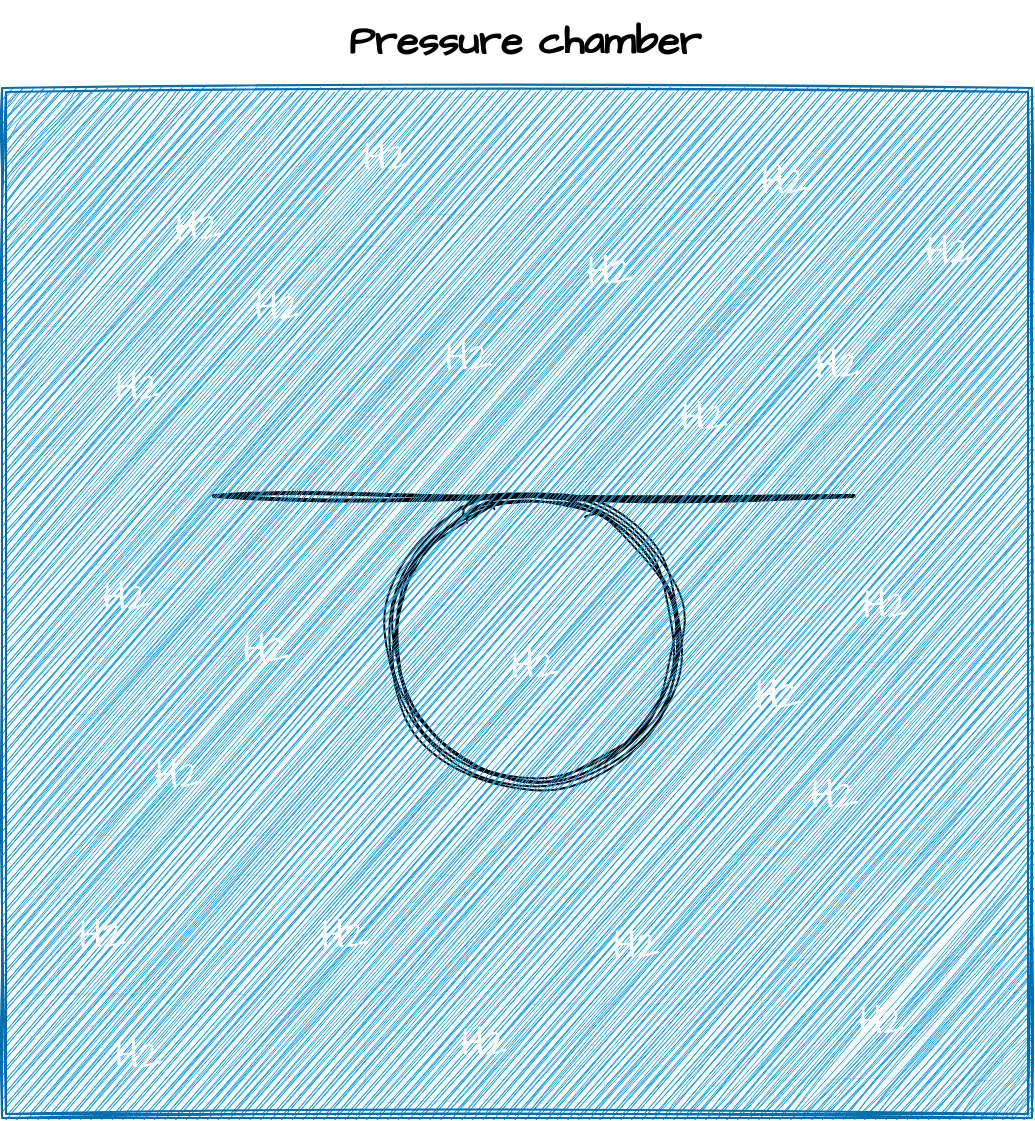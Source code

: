 <mxfile version="21.3.8" type="github">
  <diagram name="Page-1" id="ZCbka79NKukTzxoyXbcU">
    <mxGraphModel dx="1050" dy="1666" grid="0" gridSize="10" guides="1" tooltips="1" connect="1" arrows="1" fold="1" page="1" pageScale="1" pageWidth="850" pageHeight="1100" math="0" shadow="0">
      <root>
        <mxCell id="0" />
        <mxCell id="1" parent="0" />
        <mxCell id="iUoP0Xu3BoEwylhJ56-9-1" value="" style="ellipse;shape=doubleEllipse;whiteSpace=wrap;html=1;aspect=fixed;sketch=1;hachureGap=4;jiggle=2;curveFitting=1;fontFamily=Architects Daughter;fontSource=https%3A%2F%2Ffonts.googleapis.com%2Fcss%3Ffamily%3DArchitects%2BDaughter;fontSize=20;" vertex="1" parent="1">
          <mxGeometry x="375.5" y="224" width="149" height="149" as="geometry" />
        </mxCell>
        <mxCell id="iUoP0Xu3BoEwylhJ56-9-2" value="" style="line;strokeWidth=2;html=1;sketch=1;hachureGap=4;jiggle=2;curveFitting=1;fontFamily=Architects Daughter;fontSource=https%3A%2F%2Ffonts.googleapis.com%2Fcss%3Ffamily%3DArchitects%2BDaughter;fontSize=20;" vertex="1" parent="1">
          <mxGeometry x="290" y="222" width="160" height="10" as="geometry" />
        </mxCell>
        <mxCell id="iUoP0Xu3BoEwylhJ56-9-3" value="" style="line;strokeWidth=2;html=1;sketch=1;hachureGap=4;jiggle=2;curveFitting=1;fontFamily=Architects Daughter;fontSource=https%3A%2F%2Ffonts.googleapis.com%2Fcss%3Ffamily%3DArchitects%2BDaughter;fontSize=20;" vertex="1" parent="1">
          <mxGeometry x="450" y="223.5" width="160" height="7" as="geometry" />
        </mxCell>
        <mxCell id="iUoP0Xu3BoEwylhJ56-9-4" value="" style="shape=ext;double=1;whiteSpace=wrap;html=1;aspect=fixed;sketch=1;hachureGap=4;jiggle=2;curveFitting=1;fontFamily=Architects Daughter;fontSource=https%3A%2F%2Ffonts.googleapis.com%2Fcss%3Ffamily%3DArchitects%2BDaughter;fontSize=20;fillStyle=hachure;fillColor=#1ba1e2;strokeColor=#006EAF;fontColor=#ffffff;" vertex="1" parent="1">
          <mxGeometry x="184" y="23" width="515" height="515" as="geometry" />
        </mxCell>
        <mxCell id="iUoP0Xu3BoEwylhJ56-9-5" value="Pressure chamber" style="text;strokeColor=none;fillColor=none;html=1;fontSize=20;fontStyle=1;verticalAlign=middle;align=center;fontFamily=Architects Daughter;" vertex="1" parent="1">
          <mxGeometry x="395" y="-21" width="100" height="40" as="geometry" />
        </mxCell>
        <mxCell id="iUoP0Xu3BoEwylhJ56-9-8" value="H2" style="rounded=1;whiteSpace=wrap;html=1;sketch=1;hachureGap=4;jiggle=2;curveFitting=1;fontFamily=Architects Daughter;fontSource=https%3A%2F%2Ffonts.googleapis.com%2Fcss%3Ffamily%3DArchitects%2BDaughter;fontSize=20;glass=0;shadow=0;strokeWidth=0;fillColor=#1ba1e2;fontColor=#ffffff;strokeColor=#006EAF;" vertex="1" parent="1">
          <mxGeometry x="357" y="127" width="120" height="60" as="geometry" />
        </mxCell>
        <mxCell id="iUoP0Xu3BoEwylhJ56-9-9" value="H2" style="rounded=1;whiteSpace=wrap;html=1;sketch=1;hachureGap=4;jiggle=2;curveFitting=1;fontFamily=Architects Daughter;fontSource=https%3A%2F%2Ffonts.googleapis.com%2Fcss%3Ffamily%3DArchitects%2BDaughter;fontSize=20;glass=0;shadow=0;strokeWidth=0;fillColor=#1ba1e2;fontColor=#ffffff;strokeColor=#006EAF;" vertex="1" parent="1">
          <mxGeometry x="515" y="39" width="120" height="60" as="geometry" />
        </mxCell>
        <mxCell id="iUoP0Xu3BoEwylhJ56-9-10" value="H2" style="rounded=1;whiteSpace=wrap;html=1;sketch=1;hachureGap=4;jiggle=2;curveFitting=1;fontFamily=Architects Daughter;fontSource=https%3A%2F%2Ffonts.googleapis.com%2Fcss%3Ffamily%3DArchitects%2BDaughter;fontSize=20;glass=0;shadow=0;strokeWidth=0;fillColor=#1ba1e2;fontColor=#ffffff;strokeColor=#006EAF;" vertex="1" parent="1">
          <mxGeometry x="222" y="62" width="120" height="60" as="geometry" />
        </mxCell>
        <mxCell id="iUoP0Xu3BoEwylhJ56-9-11" value="H2" style="rounded=1;whiteSpace=wrap;html=1;sketch=1;hachureGap=4;jiggle=2;curveFitting=1;fontFamily=Architects Daughter;fontSource=https%3A%2F%2Ffonts.googleapis.com%2Fcss%3Ffamily%3DArchitects%2BDaughter;fontSize=20;glass=0;shadow=0;strokeWidth=0;fillColor=#1ba1e2;fontColor=#ffffff;strokeColor=#006EAF;" vertex="1" parent="1">
          <mxGeometry x="212" y="336" width="120" height="60" as="geometry" />
        </mxCell>
        <mxCell id="iUoP0Xu3BoEwylhJ56-9-12" value="H2" style="rounded=1;whiteSpace=wrap;html=1;sketch=1;hachureGap=4;jiggle=2;curveFitting=1;fontFamily=Architects Daughter;fontSource=https%3A%2F%2Ffonts.googleapis.com%2Fcss%3Ffamily%3DArchitects%2BDaughter;fontSize=20;glass=0;shadow=0;strokeWidth=0;fillColor=#1ba1e2;fontColor=#ffffff;strokeColor=#006EAF;" vertex="1" parent="1">
          <mxGeometry x="441" y="421" width="120" height="60" as="geometry" />
        </mxCell>
        <mxCell id="iUoP0Xu3BoEwylhJ56-9-13" value="H2" style="rounded=1;whiteSpace=wrap;html=1;sketch=1;hachureGap=4;jiggle=2;curveFitting=1;fontFamily=Architects Daughter;fontSource=https%3A%2F%2Ffonts.googleapis.com%2Fcss%3Ffamily%3DArchitects%2BDaughter;fontSize=20;glass=0;shadow=0;strokeWidth=0;fillColor=#1ba1e2;fontColor=#ffffff;strokeColor=#006EAF;" vertex="1" parent="1">
          <mxGeometry x="542" y="131" width="120" height="60" as="geometry" />
        </mxCell>
        <mxCell id="iUoP0Xu3BoEwylhJ56-9-14" value="H2" style="rounded=1;whiteSpace=wrap;html=1;sketch=1;hachureGap=4;jiggle=2;curveFitting=1;fontFamily=Architects Daughter;fontSource=https%3A%2F%2Ffonts.googleapis.com%2Fcss%3Ffamily%3DArchitects%2BDaughter;fontSize=20;glass=0;shadow=0;strokeWidth=0;fillColor=#1ba1e2;fontColor=#ffffff;strokeColor=#006EAF;" vertex="1" parent="1">
          <mxGeometry x="262" y="102" width="120" height="60" as="geometry" />
        </mxCell>
        <mxCell id="iUoP0Xu3BoEwylhJ56-9-15" value="H2" style="rounded=1;whiteSpace=wrap;html=1;sketch=1;hachureGap=4;jiggle=2;curveFitting=1;fontFamily=Architects Daughter;fontSource=https%3A%2F%2Ffonts.googleapis.com%2Fcss%3Ffamily%3DArchitects%2BDaughter;fontSize=20;glass=0;shadow=0;strokeWidth=0;fillColor=#1ba1e2;fontColor=#ffffff;strokeColor=#006EAF;" vertex="1" parent="1">
          <mxGeometry x="186" y="247" width="120" height="60" as="geometry" />
        </mxCell>
        <mxCell id="iUoP0Xu3BoEwylhJ56-9-16" value="H2" style="rounded=1;whiteSpace=wrap;html=1;sketch=1;hachureGap=4;jiggle=2;curveFitting=1;fontFamily=Architects Daughter;fontSource=https%3A%2F%2Ffonts.googleapis.com%2Fcss%3Ffamily%3DArchitects%2BDaughter;fontSize=20;glass=0;shadow=0;strokeWidth=0;fillColor=#1ba1e2;fontColor=#ffffff;strokeColor=#006EAF;" vertex="1" parent="1">
          <mxGeometry x="295" y="416" width="120" height="60" as="geometry" />
        </mxCell>
        <mxCell id="iUoP0Xu3BoEwylhJ56-9-17" value="H2" style="rounded=1;whiteSpace=wrap;html=1;sketch=1;hachureGap=4;jiggle=2;curveFitting=1;fontFamily=Architects Daughter;fontSource=https%3A%2F%2Ffonts.googleapis.com%2Fcss%3Ffamily%3DArchitects%2BDaughter;fontSize=20;glass=0;shadow=0;strokeWidth=0;fillColor=#1ba1e2;fontColor=#ffffff;strokeColor=#006EAF;" vertex="1" parent="1">
          <mxGeometry x="540" y="346" width="120" height="60" as="geometry" />
        </mxCell>
        <mxCell id="iUoP0Xu3BoEwylhJ56-9-19" value="H2" style="rounded=1;whiteSpace=wrap;html=1;sketch=1;hachureGap=4;jiggle=2;curveFitting=1;fontFamily=Architects Daughter;fontSource=https%3A%2F%2Ffonts.googleapis.com%2Fcss%3Ffamily%3DArchitects%2BDaughter;fontSize=20;glass=0;shadow=0;strokeWidth=0;fillColor=#1ba1e2;fontColor=#ffffff;strokeColor=#006EAF;" vertex="1" parent="1">
          <mxGeometry x="564" y="459" width="120" height="60" as="geometry" />
        </mxCell>
        <mxCell id="iUoP0Xu3BoEwylhJ56-9-21" value="H2" style="rounded=1;whiteSpace=wrap;html=1;sketch=1;hachureGap=4;jiggle=2;curveFitting=1;fontFamily=Architects Daughter;fontSource=https%3A%2F%2Ffonts.googleapis.com%2Fcss%3Ffamily%3DArchitects%2BDaughter;fontSize=20;glass=0;shadow=0;strokeWidth=0;fillColor=#1ba1e2;fontColor=#ffffff;strokeColor=#006EAF;" vertex="1" parent="1">
          <mxGeometry x="192" y="476" width="120" height="60" as="geometry" />
        </mxCell>
        <mxCell id="iUoP0Xu3BoEwylhJ56-9-22" value="H2" style="rounded=1;whiteSpace=wrap;html=1;sketch=1;hachureGap=4;jiggle=2;curveFitting=1;fontFamily=Architects Daughter;fontSource=https%3A%2F%2Ffonts.googleapis.com%2Fcss%3Ffamily%3DArchitects%2BDaughter;fontSize=20;glass=0;shadow=0;strokeWidth=0;fillColor=#1ba1e2;fontColor=#ffffff;strokeColor=#006EAF;" vertex="1" parent="1">
          <mxGeometry x="390" y="281" width="120" height="60" as="geometry" />
        </mxCell>
        <mxCell id="iUoP0Xu3BoEwylhJ56-9-23" value="H2" style="rounded=1;whiteSpace=wrap;html=1;sketch=1;hachureGap=4;jiggle=2;curveFitting=1;fontFamily=Architects Daughter;fontSource=https%3A%2F%2Ffonts.googleapis.com%2Fcss%3Ffamily%3DArchitects%2BDaughter;fontSize=20;glass=0;shadow=0;strokeWidth=0;fillColor=#1ba1e2;fontColor=#ffffff;strokeColor=#006EAF;" vertex="1" parent="1">
          <mxGeometry x="475" y="157" width="120" height="60" as="geometry" />
        </mxCell>
        <mxCell id="iUoP0Xu3BoEwylhJ56-9-24" value="H2" style="rounded=1;whiteSpace=wrap;html=1;sketch=1;hachureGap=4;jiggle=2;curveFitting=1;fontFamily=Architects Daughter;fontSource=https%3A%2F%2Ffonts.googleapis.com%2Fcss%3Ffamily%3DArchitects%2BDaughter;fontSize=20;glass=0;shadow=0;strokeWidth=0;fillColor=#1ba1e2;fontColor=#ffffff;strokeColor=#006EAF;" vertex="1" parent="1">
          <mxGeometry x="566" y="250.5" width="120" height="60" as="geometry" />
        </mxCell>
        <mxCell id="iUoP0Xu3BoEwylhJ56-9-25" value="H2" style="rounded=1;whiteSpace=wrap;html=1;sketch=1;hachureGap=4;jiggle=2;curveFitting=1;fontFamily=Architects Daughter;fontSource=https%3A%2F%2Ffonts.googleapis.com%2Fcss%3Ffamily%3DArchitects%2BDaughter;fontSize=20;glass=0;shadow=0;strokeWidth=0;fillColor=#1ba1e2;fontColor=#ffffff;strokeColor=#006EAF;" vertex="1" parent="1">
          <mxGeometry x="316" y="27" width="120" height="60" as="geometry" />
        </mxCell>
        <mxCell id="iUoP0Xu3BoEwylhJ56-9-26" value="H2" style="rounded=1;whiteSpace=wrap;html=1;sketch=1;hachureGap=4;jiggle=2;curveFitting=1;fontFamily=Architects Daughter;fontSource=https%3A%2F%2Ffonts.googleapis.com%2Fcss%3Ffamily%3DArchitects%2BDaughter;fontSize=20;glass=0;shadow=0;strokeWidth=0;fillColor=#1ba1e2;fontColor=#ffffff;strokeColor=#006EAF;" vertex="1" parent="1">
          <mxGeometry x="255.5" y="273" width="120" height="60" as="geometry" />
        </mxCell>
        <mxCell id="iUoP0Xu3BoEwylhJ56-9-27" value="H2" style="rounded=1;whiteSpace=wrap;html=1;sketch=1;hachureGap=4;jiggle=2;curveFitting=1;fontFamily=Architects Daughter;fontSource=https%3A%2F%2Ffonts.googleapis.com%2Fcss%3Ffamily%3DArchitects%2BDaughter;fontSize=20;glass=0;shadow=0;strokeWidth=0;fillColor=#1ba1e2;fontColor=#ffffff;strokeColor=#006EAF;" vertex="1" parent="1">
          <mxGeometry x="192" y="142" width="120" height="60" as="geometry" />
        </mxCell>
        <mxCell id="iUoP0Xu3BoEwylhJ56-9-28" value="H2" style="rounded=1;whiteSpace=wrap;html=1;sketch=1;hachureGap=4;jiggle=2;curveFitting=1;fontFamily=Architects Daughter;fontSource=https%3A%2F%2Ffonts.googleapis.com%2Fcss%3Ffamily%3DArchitects%2BDaughter;fontSize=20;glass=0;shadow=0;strokeWidth=0;fillColor=#1ba1e2;fontColor=#ffffff;strokeColor=#006EAF;" vertex="1" parent="1">
          <mxGeometry x="428" y="84" width="120" height="60" as="geometry" />
        </mxCell>
        <mxCell id="iUoP0Xu3BoEwylhJ56-9-29" value="H2" style="rounded=1;whiteSpace=wrap;html=1;sketch=1;hachureGap=4;jiggle=2;curveFitting=1;fontFamily=Architects Daughter;fontSource=https%3A%2F%2Ffonts.googleapis.com%2Fcss%3Ffamily%3DArchitects%2BDaughter;fontSize=20;glass=0;shadow=0;strokeWidth=0;fillColor=#1ba1e2;fontColor=#ffffff;strokeColor=#006EAF;" vertex="1" parent="1">
          <mxGeometry x="512" y="296" width="120" height="60" as="geometry" />
        </mxCell>
        <mxCell id="iUoP0Xu3BoEwylhJ56-9-30" value="H2" style="rounded=1;whiteSpace=wrap;html=1;sketch=1;hachureGap=4;jiggle=2;curveFitting=1;fontFamily=Architects Daughter;fontSource=https%3A%2F%2Ffonts.googleapis.com%2Fcss%3Ffamily%3DArchitects%2BDaughter;fontSize=20;glass=0;shadow=0;strokeWidth=0;fillColor=#1ba1e2;fontColor=#ffffff;strokeColor=#006EAF;" vertex="1" parent="1">
          <mxGeometry x="365" y="470" width="120" height="60" as="geometry" />
        </mxCell>
        <mxCell id="iUoP0Xu3BoEwylhJ56-9-31" value="H2" style="rounded=1;whiteSpace=wrap;html=1;sketch=1;hachureGap=4;jiggle=2;curveFitting=1;fontFamily=Architects Daughter;fontSource=https%3A%2F%2Ffonts.googleapis.com%2Fcss%3Ffamily%3DArchitects%2BDaughter;fontSize=20;glass=0;shadow=0;strokeWidth=0;fillColor=#1ba1e2;fontColor=#ffffff;strokeColor=#006EAF;" vertex="1" parent="1">
          <mxGeometry x="624" y="74" width="67" height="60" as="geometry" />
        </mxCell>
        <mxCell id="iUoP0Xu3BoEwylhJ56-9-32" value="H2" style="rounded=1;whiteSpace=wrap;html=1;sketch=1;hachureGap=4;jiggle=2;curveFitting=1;fontFamily=Architects Daughter;fontSource=https%3A%2F%2Ffonts.googleapis.com%2Fcss%3Ffamily%3DArchitects%2BDaughter;fontSize=20;glass=0;shadow=0;strokeWidth=0;fillColor=#1ba1e2;fontColor=#ffffff;strokeColor=#006EAF;" vertex="1" parent="1">
          <mxGeometry x="212" y="416" width="44" height="60" as="geometry" />
        </mxCell>
      </root>
    </mxGraphModel>
  </diagram>
</mxfile>

